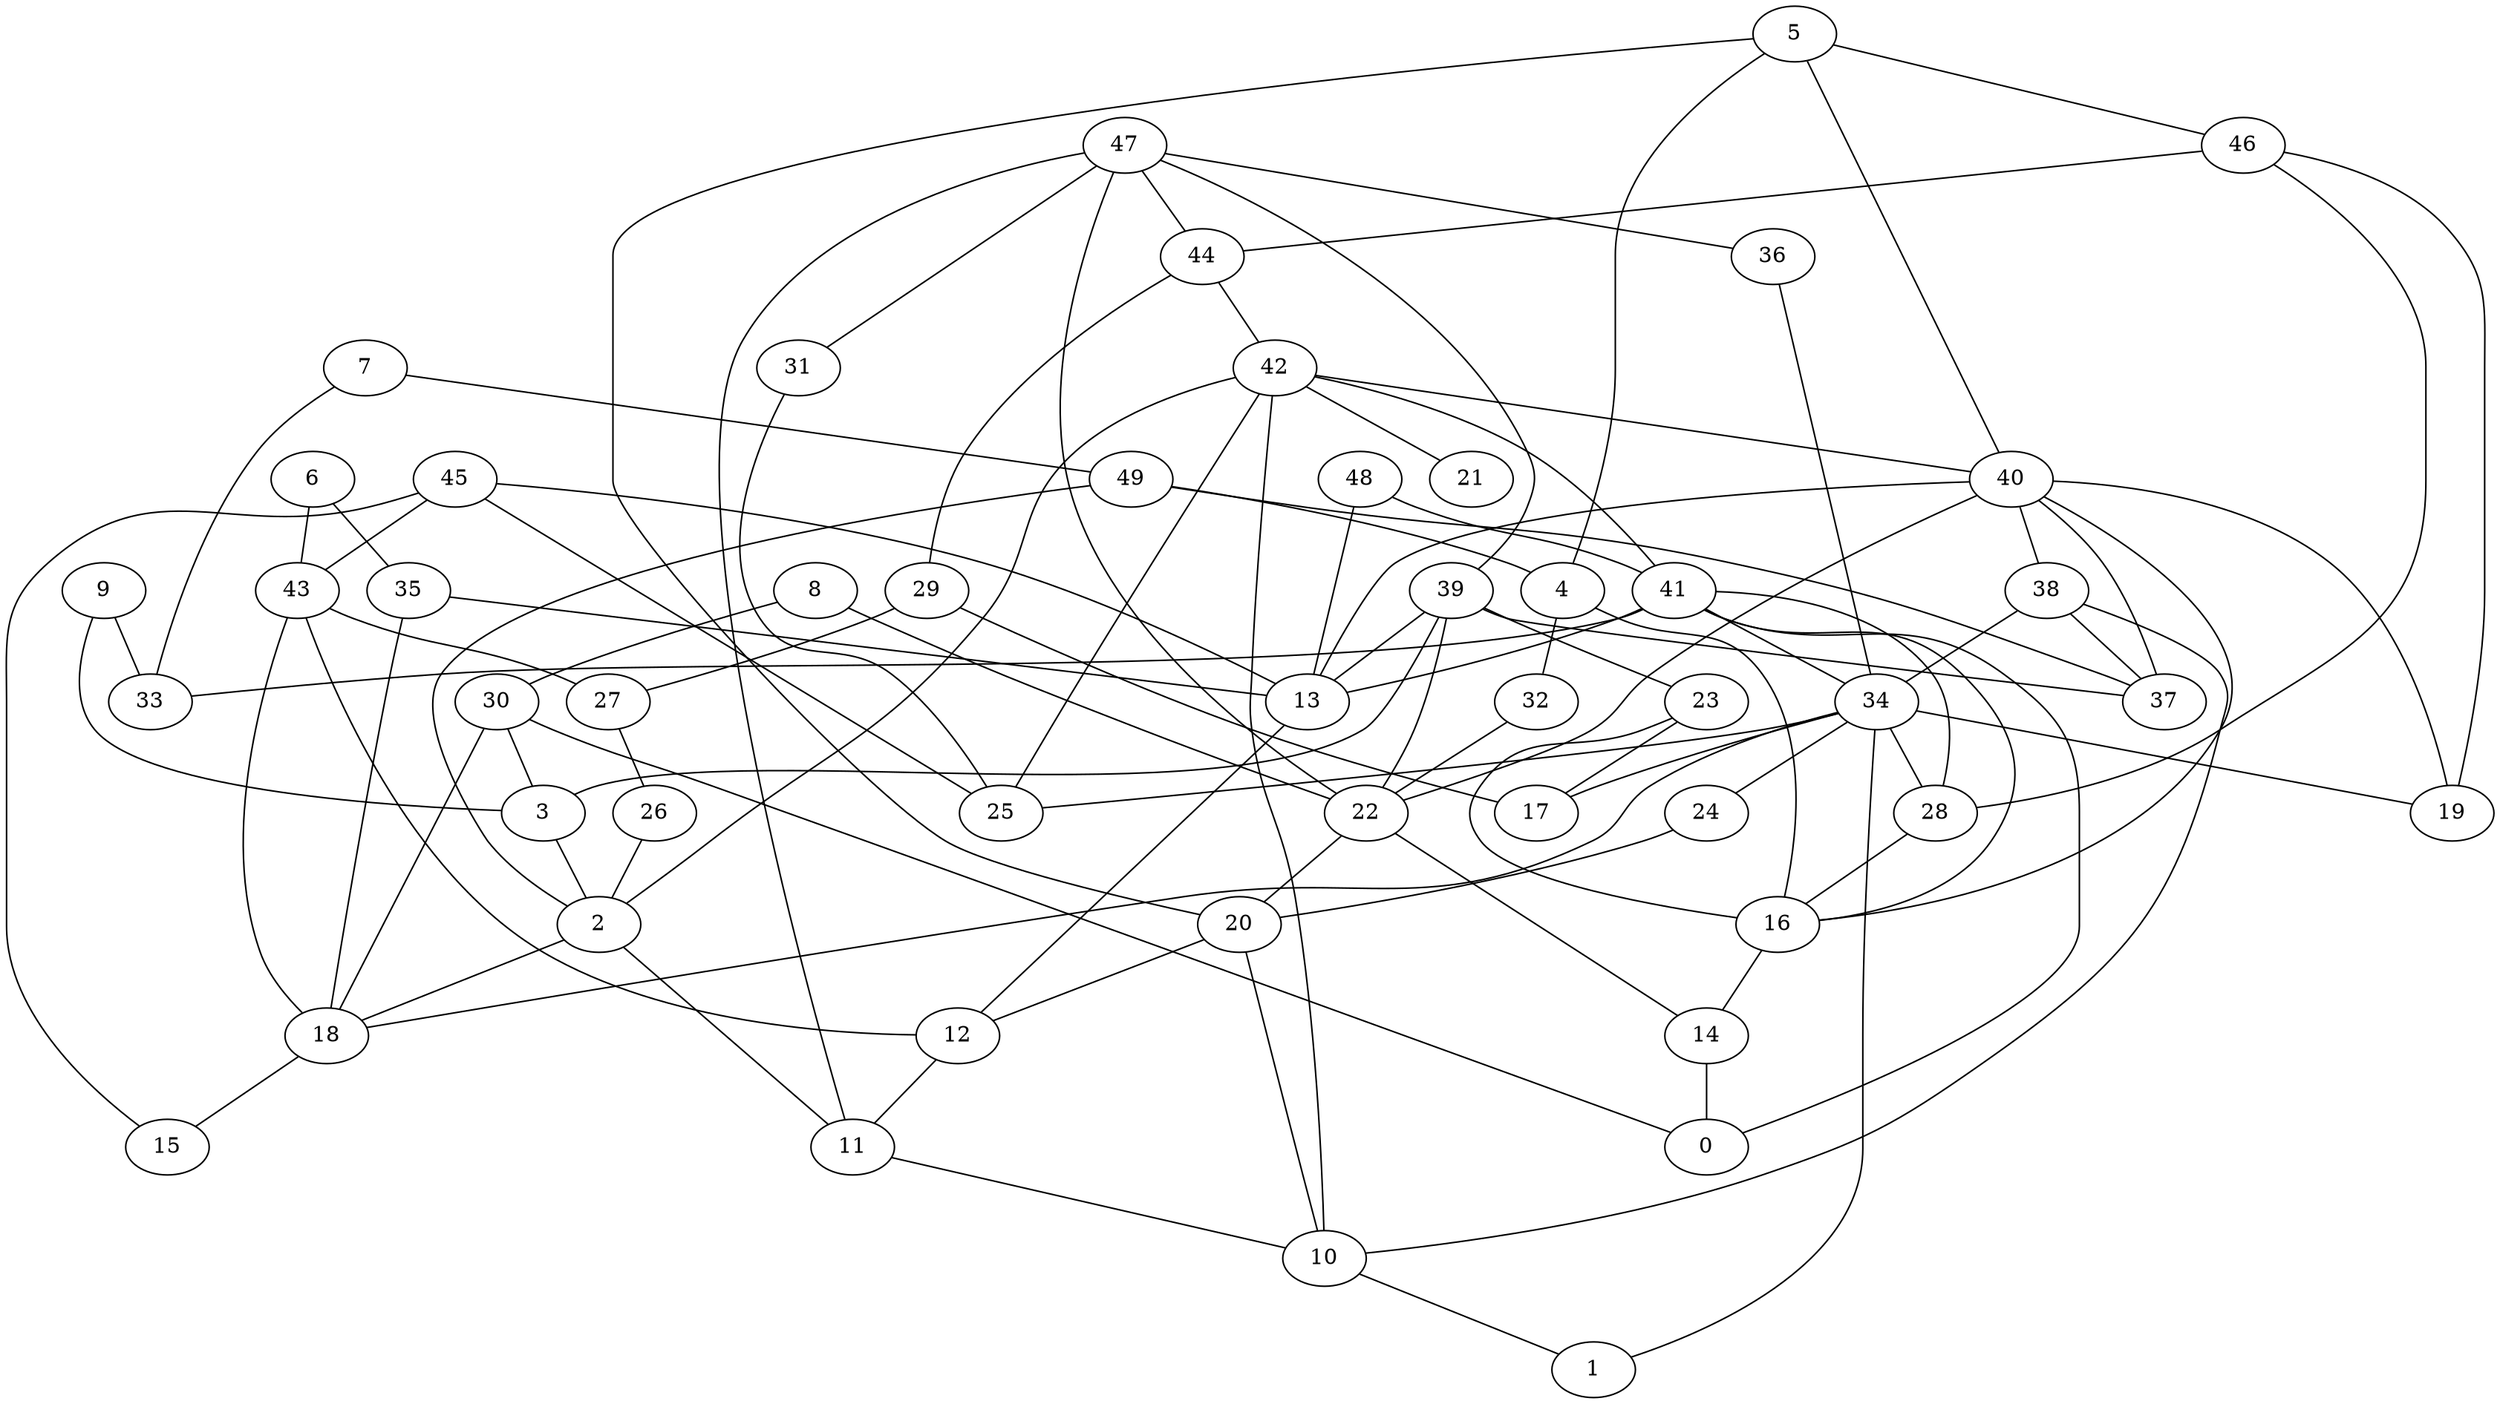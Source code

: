 digraph GG_graph {

subgraph G_graph {
edge [color = black]
"8" -> "30" [dir = none]
"46" -> "28" [dir = none]
"23" -> "16" [dir = none]
"5" -> "20" [dir = none]
"48" -> "13" [dir = none]
"26" -> "2" [dir = none]
"4" -> "32" [dir = none]
"20" -> "12" [dir = none]
"31" -> "25" [dir = none]
"42" -> "21" [dir = none]
"42" -> "2" [dir = none]
"49" -> "4" [dir = none]
"49" -> "37" [dir = none]
"9" -> "33" [dir = none]
"22" -> "14" [dir = none]
"2" -> "11" [dir = none]
"2" -> "18" [dir = none]
"39" -> "13" [dir = none]
"40" -> "22" [dir = none]
"40" -> "13" [dir = none]
"40" -> "38" [dir = none]
"29" -> "27" [dir = none]
"29" -> "17" [dir = none]
"41" -> "28" [dir = none]
"41" -> "33" [dir = none]
"41" -> "34" [dir = none]
"7" -> "49" [dir = none]
"35" -> "18" [dir = none]
"38" -> "10" [dir = none]
"38" -> "37" [dir = none]
"38" -> "34" [dir = none]
"34" -> "19" [dir = none]
"34" -> "24" [dir = none]
"34" -> "17" [dir = none]
"34" -> "1" [dir = none]
"34" -> "18" [dir = none]
"34" -> "25" [dir = none]
"16" -> "14" [dir = none]
"47" -> "36" [dir = none]
"47" -> "22" [dir = none]
"43" -> "18" [dir = none]
"6" -> "43" [dir = none]
"30" -> "0" [dir = none]
"30" -> "3" [dir = none]
"30" -> "18" [dir = none]
"45" -> "15" [dir = none]
"45" -> "25" [dir = none]
"44" -> "42" [dir = none]
"12" -> "11" [dir = none]
"10" -> "1" [dir = none]
"23" -> "17" [dir = none]
"39" -> "23" [dir = none]
"42" -> "10" [dir = none]
"39" -> "3" [dir = none]
"18" -> "15" [dir = none]
"20" -> "10" [dir = none]
"42" -> "25" [dir = none]
"4" -> "16" [dir = none]
"5" -> "40" [dir = none]
"14" -> "0" [dir = none]
"34" -> "28" [dir = none]
"47" -> "44" [dir = none]
"36" -> "34" [dir = none]
"46" -> "44" [dir = none]
"45" -> "43" [dir = none]
"47" -> "11" [dir = none]
"47" -> "39" [dir = none]
"41" -> "13" [dir = none]
"22" -> "20" [dir = none]
"24" -> "20" [dir = none]
"40" -> "19" [dir = none]
"40" -> "37" [dir = none]
"5" -> "46" [dir = none]
"32" -> "22" [dir = none]
"43" -> "27" [dir = none]
"39" -> "22" [dir = none]
"9" -> "3" [dir = none]
"43" -> "12" [dir = none]
"41" -> "0" [dir = none]
"49" -> "2" [dir = none]
"42" -> "40" [dir = none]
"45" -> "13" [dir = none]
"35" -> "13" [dir = none]
"28" -> "16" [dir = none]
"41" -> "16" [dir = none]
"27" -> "26" [dir = none]
"39" -> "37" [dir = none]
"8" -> "22" [dir = none]
"3" -> "2" [dir = none]
"46" -> "19" [dir = none]
"40" -> "16" [dir = none]
"47" -> "31" [dir = none]
"13" -> "12" [dir = none]
"48" -> "41" [dir = none]
"7" -> "33" [dir = none]
"6" -> "35" [dir = none]
"5" -> "4" [dir = none]
"42" -> "41" [dir = none]
"44" -> "29" [dir = none]
"11" -> "10" [dir = none]
}

}

